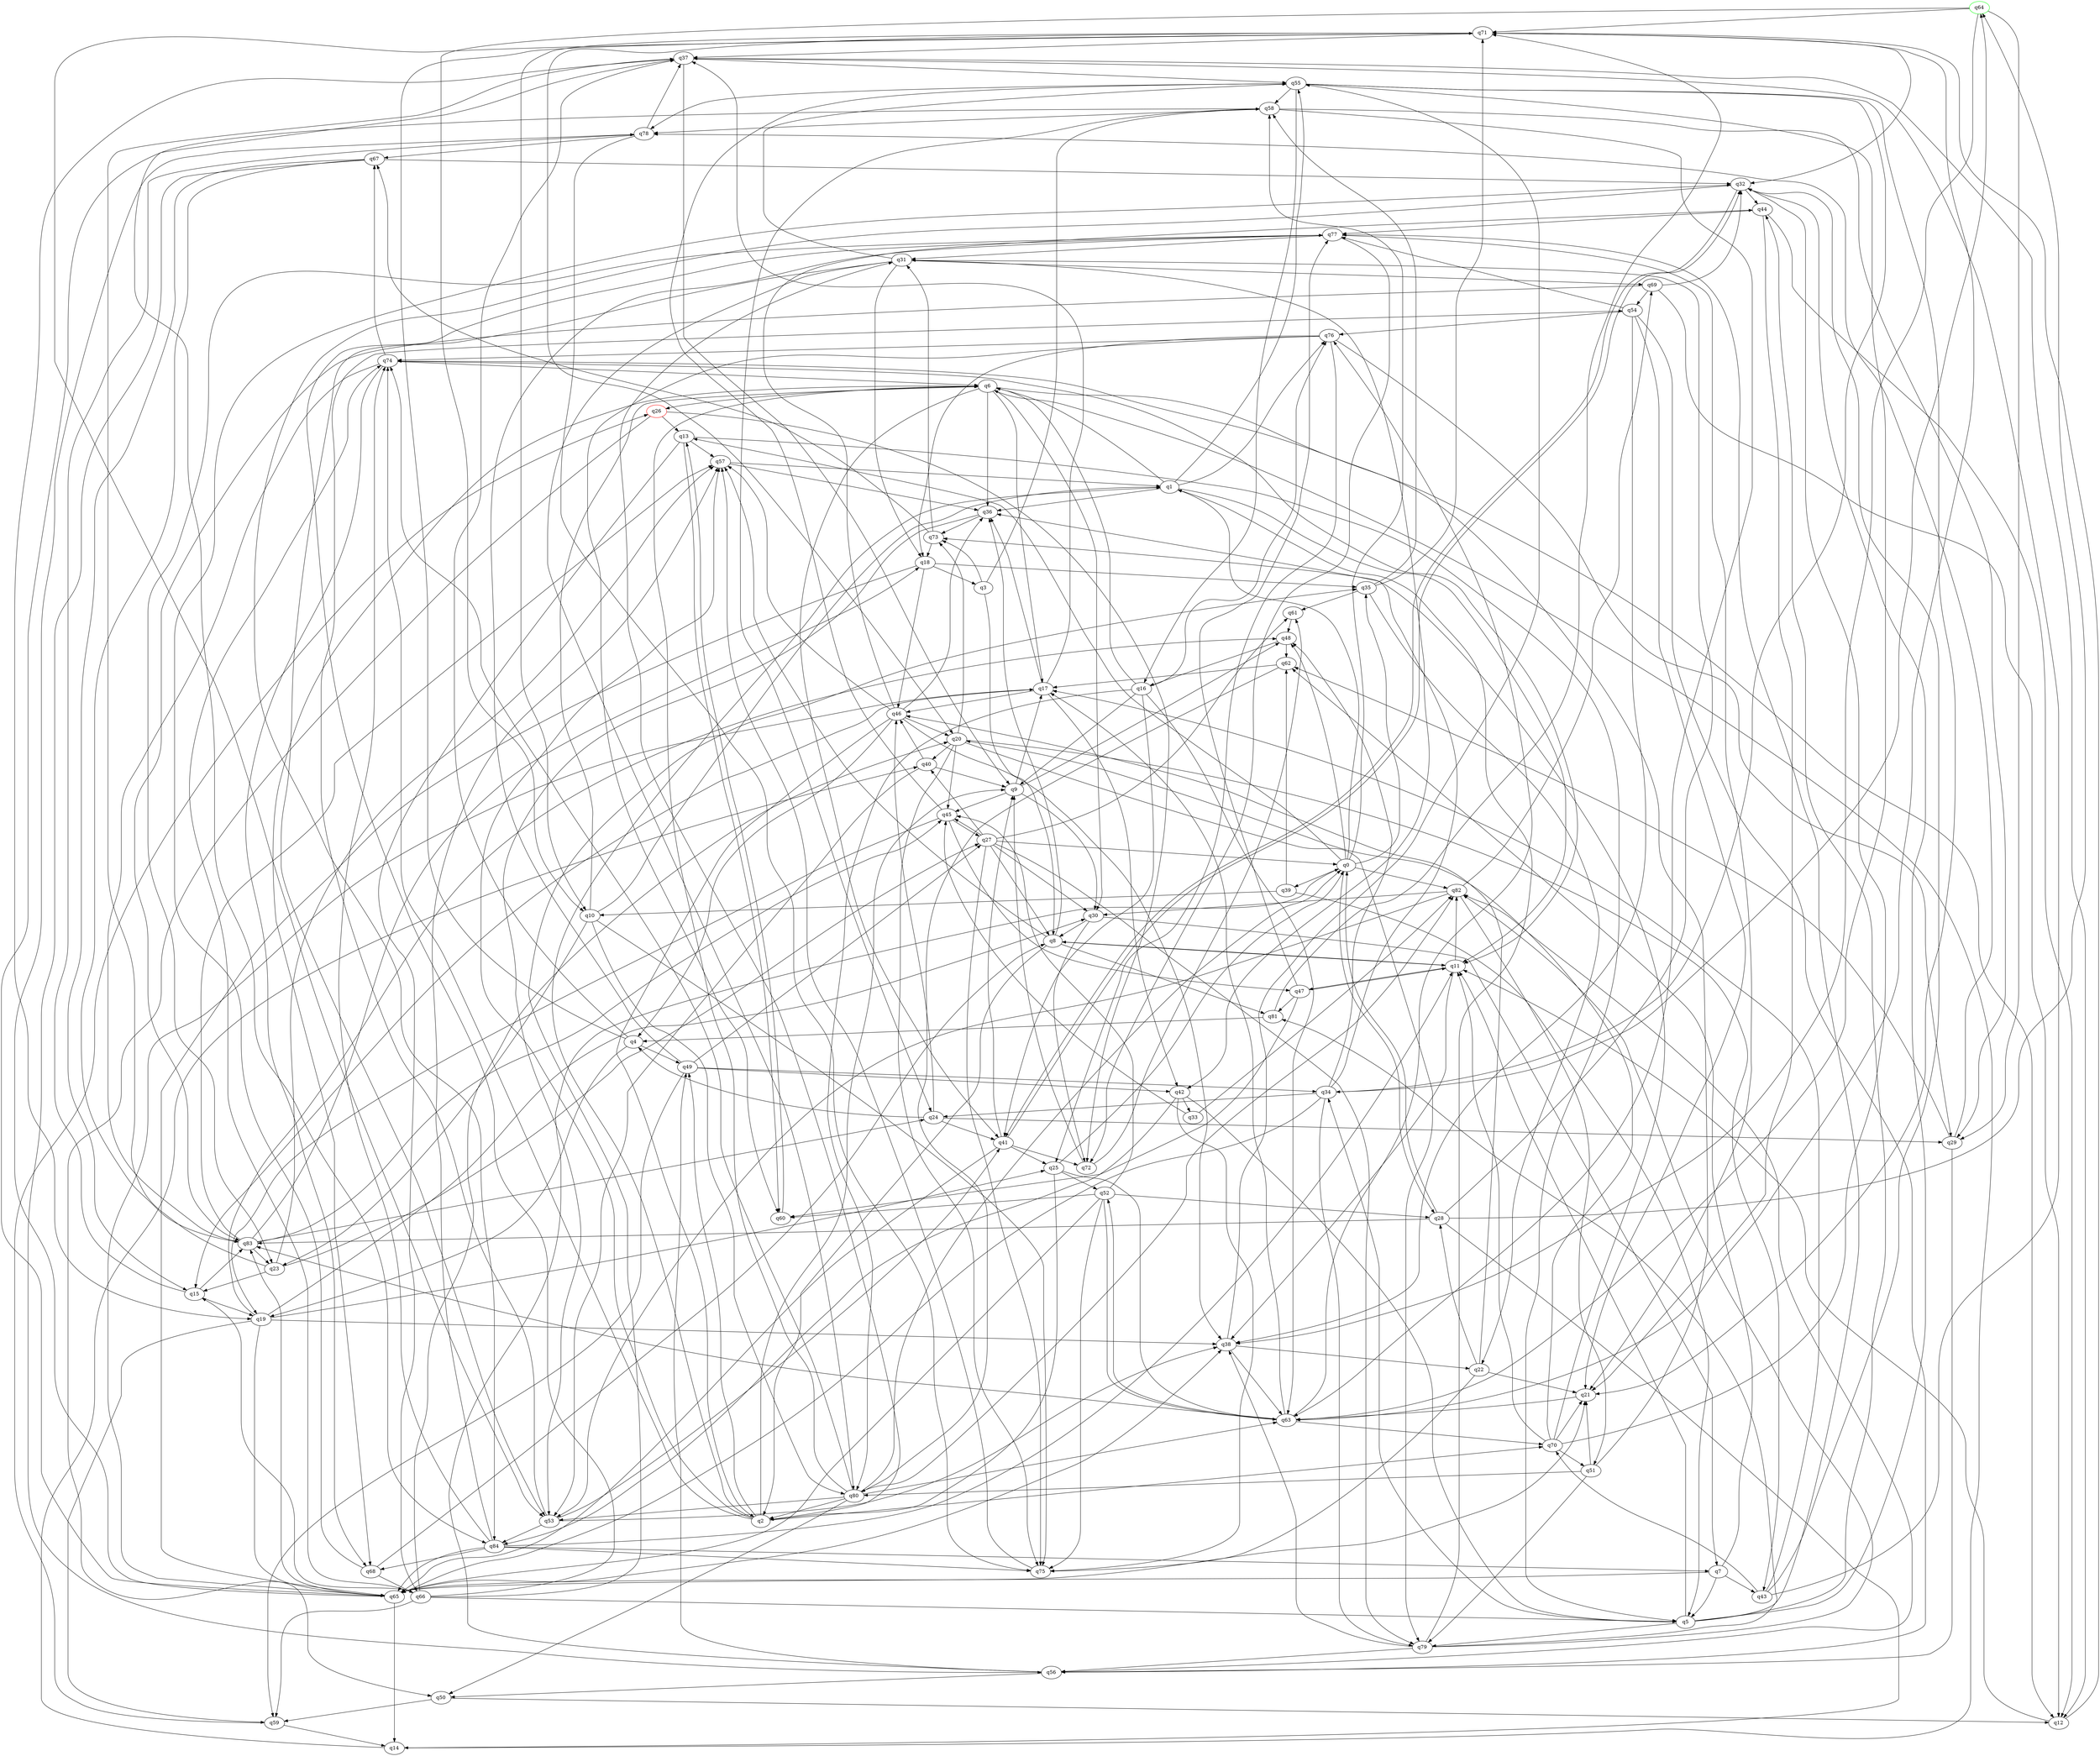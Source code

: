 digraph A{
q64 [initial=1,color=green];
q26 [final=1,color=red];
q0 -> q1;
q0 -> q13;
q0 -> q28;
q0 -> q35;
q0 -> q39;
q0 -> q48;
q0 -> q58;
q0 -> q82;
q1 -> q6;
q1 -> q11;
q1 -> q36;
q1 -> q55;
q1 -> q76;
q2 -> q1;
q2 -> q9;
q2 -> q31;
q2 -> q49;
q2 -> q57;
q2 -> q70;
q2 -> q74;
q3 -> q8;
q3 -> q58;
q3 -> q73;
q4 -> q19;
q4 -> q37;
q4 -> q49;
q4 -> q71;
q5 -> q11;
q5 -> q32;
q5 -> q34;
q5 -> q44;
q5 -> q77;
q5 -> q79;
q6 -> q12;
q6 -> q17;
q6 -> q26;
q6 -> q30;
q6 -> q36;
q6 -> q41;
q6 -> q68;
q7 -> q5;
q7 -> q43;
q7 -> q62;
q7 -> q65;
q8 -> q2;
q8 -> q11;
q8 -> q36;
q8 -> q57;
q8 -> q81;
q9 -> q17;
q9 -> q30;
q9 -> q45;
q9 -> q48;
q10 -> q1;
q10 -> q6;
q10 -> q23;
q10 -> q75;
q10 -> q80;
q11 -> q8;
q11 -> q38;
q11 -> q47;
q11 -> q82;
q12 -> q11;
q12 -> q71;
q13 -> q5;
q13 -> q57;
q13 -> q60;
q13 -> q66;
q14 -> q6;
q14 -> q40;
q15 -> q19;
q15 -> q78;
q15 -> q83;
q16 -> q6;
q16 -> q9;
q16 -> q41;
q16 -> q63;
q16 -> q76;
q16 -> q80;
q17 -> q15;
q17 -> q36;
q17 -> q37;
q17 -> q42;
q17 -> q46;
q18 -> q3;
q18 -> q35;
q18 -> q46;
q18 -> q65;
q19 -> q25;
q19 -> q30;
q19 -> q38;
q19 -> q48;
q19 -> q59;
q19 -> q65;
q20 -> q40;
q20 -> q43;
q20 -> q45;
q20 -> q73;
q20 -> q75;
q20 -> q79;
q21 -> q63;
q22 -> q21;
q22 -> q28;
q22 -> q46;
q22 -> q75;
q23 -> q15;
q23 -> q27;
q23 -> q37;
q23 -> q57;
q24 -> q4;
q24 -> q29;
q24 -> q41;
q24 -> q46;
q25 -> q0;
q25 -> q2;
q25 -> q52;
q25 -> q63;
q26 -> q13;
q26 -> q50;
q26 -> q72;
q27 -> q0;
q27 -> q8;
q27 -> q30;
q27 -> q40;
q27 -> q45;
q27 -> q61;
q27 -> q75;
q27 -> q79;
q28 -> q0;
q28 -> q14;
q28 -> q31;
q28 -> q64;
q28 -> q83;
q29 -> q56;
q29 -> q62;
q29 -> q78;
q30 -> q7;
q30 -> q8;
q30 -> q72;
q31 -> q18;
q31 -> q42;
q31 -> q53;
q31 -> q55;
q31 -> q69;
q31 -> q80;
q32 -> q41;
q32 -> q44;
q32 -> q84;
q33 -> q45;
q33 -> q82;
q34 -> q24;
q34 -> q36;
q34 -> q48;
q34 -> q64;
q34 -> q65;
q34 -> q79;
q35 -> q22;
q35 -> q58;
q35 -> q61;
q35 -> q71;
q36 -> q53;
q36 -> q73;
q37 -> q9;
q37 -> q12;
q37 -> q19;
q37 -> q55;
q37 -> q84;
q38 -> q22;
q38 -> q55;
q38 -> q63;
q39 -> q5;
q39 -> q10;
q39 -> q62;
q40 -> q9;
q40 -> q46;
q40 -> q53;
q41 -> q9;
q41 -> q25;
q41 -> q32;
q41 -> q65;
q41 -> q72;
q42 -> q5;
q42 -> q33;
q42 -> q75;
q42 -> q84;
q43 -> q17;
q43 -> q32;
q43 -> q37;
q43 -> q70;
q44 -> q12;
q44 -> q21;
q44 -> q77;
q45 -> q19;
q45 -> q27;
q45 -> q47;
q45 -> q55;
q46 -> q2;
q46 -> q4;
q46 -> q20;
q46 -> q36;
q46 -> q38;
q46 -> q44;
q46 -> q57;
q47 -> q11;
q47 -> q60;
q47 -> q77;
q47 -> q81;
q48 -> q16;
q48 -> q62;
q49 -> q27;
q49 -> q34;
q49 -> q42;
q49 -> q59;
q49 -> q77;
q50 -> q12;
q50 -> q59;
q51 -> q21;
q51 -> q74;
q51 -> q79;
q51 -> q80;
q52 -> q28;
q52 -> q45;
q52 -> q60;
q52 -> q63;
q52 -> q65;
q52 -> q75;
q53 -> q38;
q53 -> q41;
q53 -> q54;
q53 -> q84;
q54 -> q21;
q54 -> q38;
q54 -> q56;
q54 -> q76;
q54 -> q77;
q55 -> q16;
q55 -> q21;
q55 -> q34;
q55 -> q58;
q55 -> q63;
q55 -> q78;
q56 -> q0;
q56 -> q49;
q56 -> q50;
q56 -> q82;
q57 -> q1;
q57 -> q36;
q58 -> q24;
q58 -> q29;
q58 -> q63;
q58 -> q78;
q59 -> q14;
q59 -> q26;
q60 -> q13;
q61 -> q48;
q62 -> q17;
q62 -> q80;
q63 -> q17;
q63 -> q52;
q63 -> q70;
q63 -> q76;
q63 -> q83;
q64 -> q10;
q64 -> q29;
q64 -> q38;
q64 -> q71;
q65 -> q14;
q65 -> q17;
q65 -> q21;
q65 -> q38;
q65 -> q58;
q65 -> q78;
q65 -> q83;
q66 -> q5;
q66 -> q15;
q66 -> q20;
q66 -> q35;
q66 -> q59;
q66 -> q74;
q66 -> q77;
q67 -> q15;
q67 -> q32;
q67 -> q56;
q67 -> q83;
q68 -> q8;
q68 -> q32;
q68 -> q66;
q69 -> q12;
q69 -> q32;
q69 -> q54;
q69 -> q83;
q70 -> q11;
q70 -> q20;
q70 -> q21;
q70 -> q32;
q70 -> q51;
q70 -> q73;
q71 -> q10;
q71 -> q20;
q71 -> q32;
q71 -> q37;
q71 -> q53;
q71 -> q63;
q72 -> q9;
q72 -> q61;
q73 -> q18;
q73 -> q31;
q73 -> q67;
q74 -> q6;
q74 -> q11;
q74 -> q67;
q74 -> q68;
q74 -> q83;
q75 -> q57;
q76 -> q18;
q76 -> q25;
q76 -> q29;
q76 -> q60;
q76 -> q74;
q77 -> q21;
q77 -> q23;
q77 -> q31;
q77 -> q72;
q78 -> q37;
q78 -> q67;
q78 -> q75;
q79 -> q1;
q79 -> q38;
q79 -> q56;
q79 -> q81;
q79 -> q82;
q80 -> q0;
q80 -> q2;
q80 -> q6;
q80 -> q50;
q80 -> q53;
q80 -> q63;
q80 -> q74;
q80 -> q82;
q81 -> q4;
q81 -> q71;
q82 -> q30;
q82 -> q51;
q82 -> q53;
q82 -> q69;
q83 -> q18;
q83 -> q23;
q83 -> q24;
q83 -> q45;
q83 -> q57;
q84 -> q7;
q84 -> q11;
q84 -> q57;
q84 -> q65;
q84 -> q68;
q84 -> q74;
q84 -> q75;
}